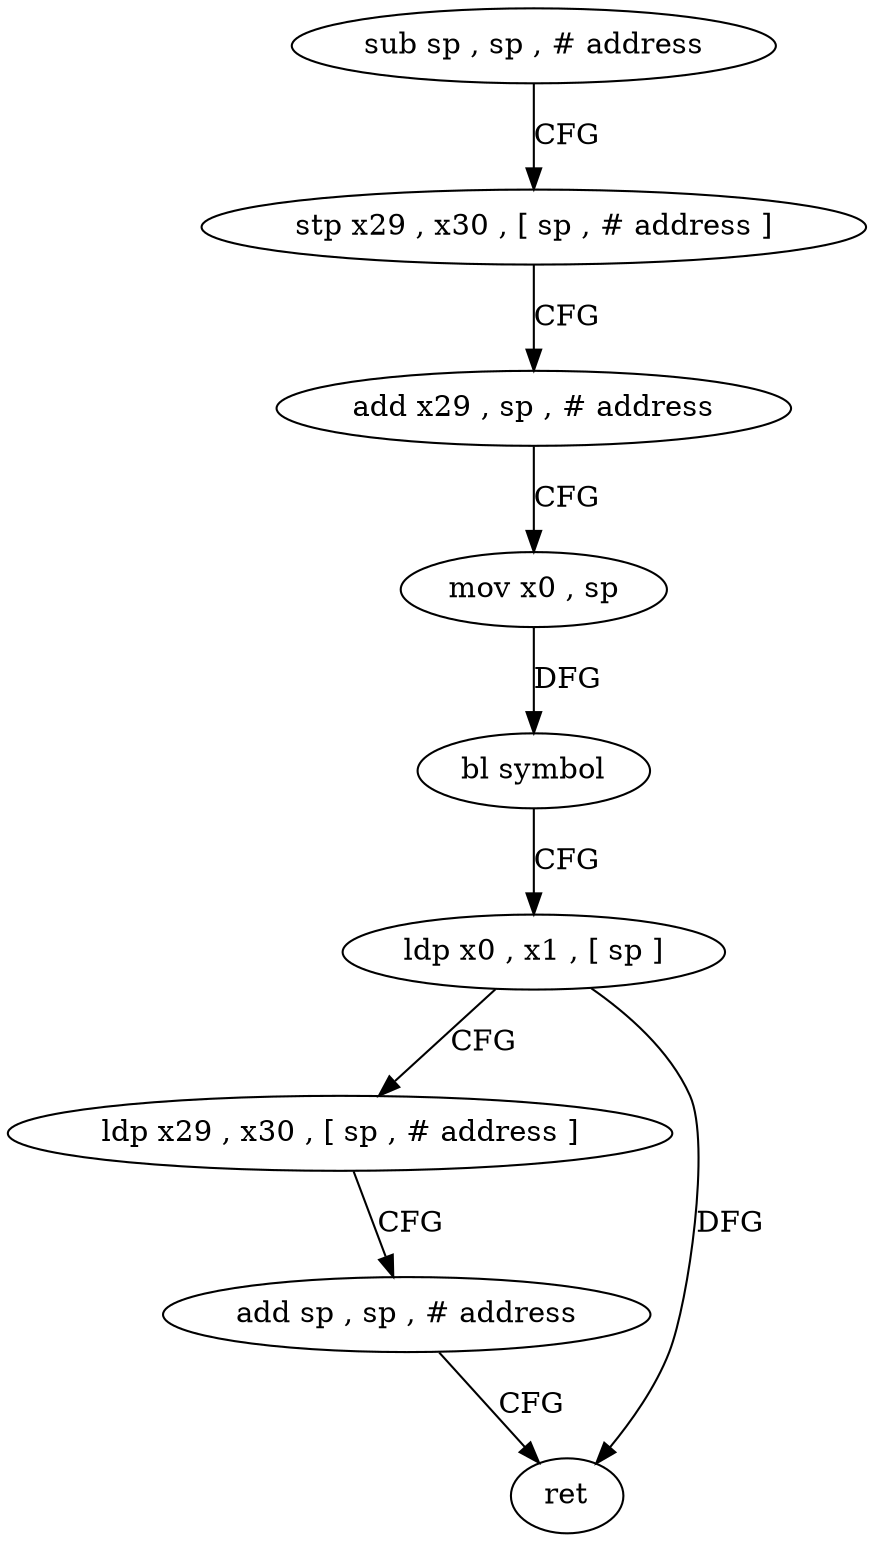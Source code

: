 digraph "func" {
"4264172" [label = "sub sp , sp , # address" ]
"4264176" [label = "stp x29 , x30 , [ sp , # address ]" ]
"4264180" [label = "add x29 , sp , # address" ]
"4264184" [label = "mov x0 , sp" ]
"4264188" [label = "bl symbol" ]
"4264192" [label = "ldp x0 , x1 , [ sp ]" ]
"4264196" [label = "ldp x29 , x30 , [ sp , # address ]" ]
"4264200" [label = "add sp , sp , # address" ]
"4264204" [label = "ret" ]
"4264172" -> "4264176" [ label = "CFG" ]
"4264176" -> "4264180" [ label = "CFG" ]
"4264180" -> "4264184" [ label = "CFG" ]
"4264184" -> "4264188" [ label = "DFG" ]
"4264188" -> "4264192" [ label = "CFG" ]
"4264192" -> "4264196" [ label = "CFG" ]
"4264192" -> "4264204" [ label = "DFG" ]
"4264196" -> "4264200" [ label = "CFG" ]
"4264200" -> "4264204" [ label = "CFG" ]
}
